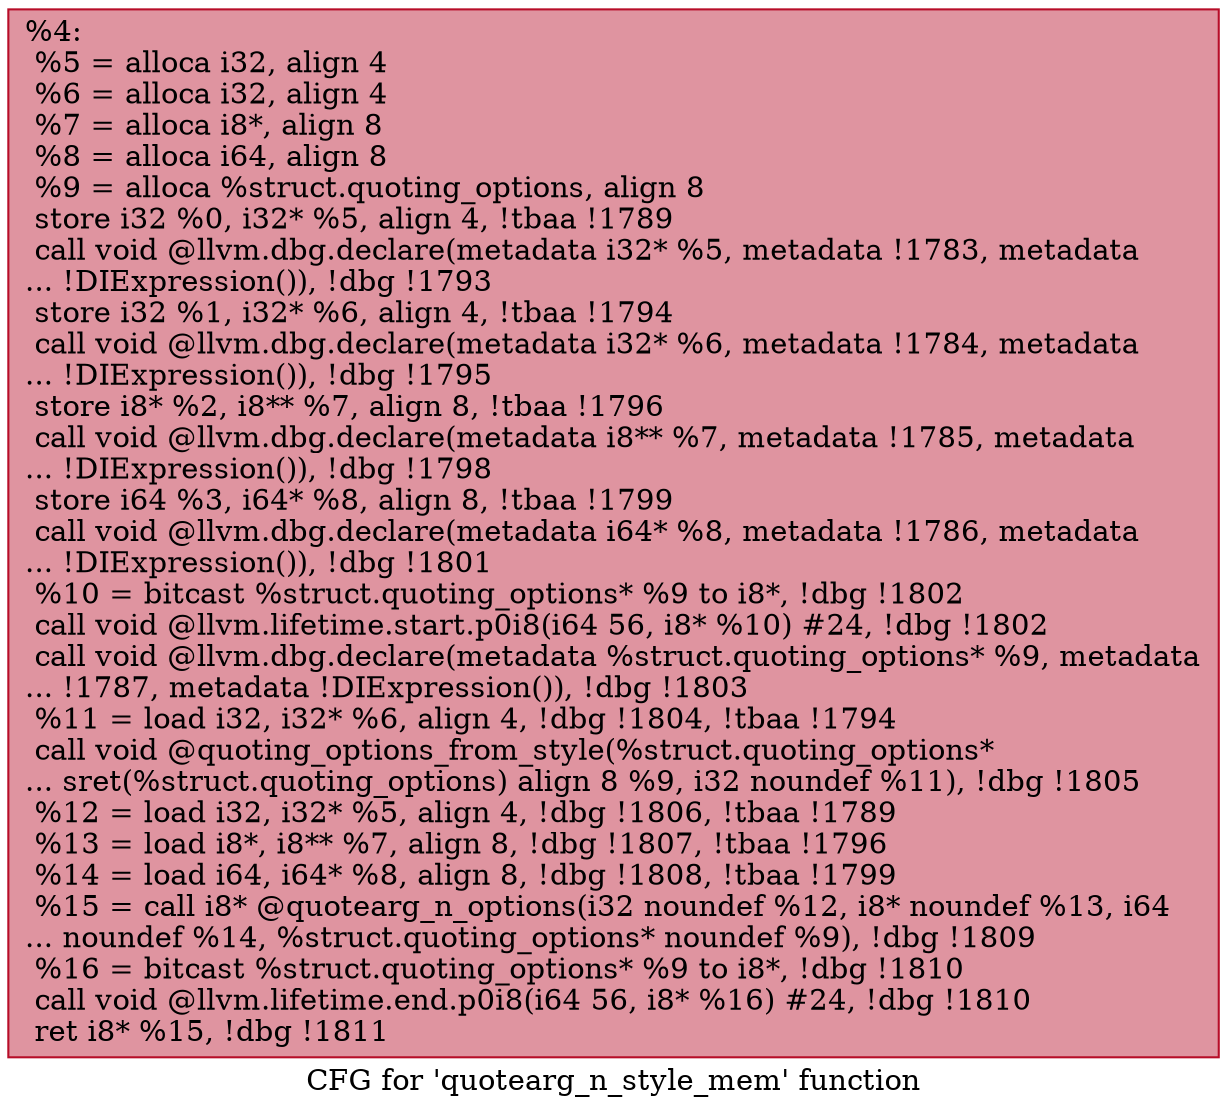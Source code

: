 digraph "CFG for 'quotearg_n_style_mem' function" {
	label="CFG for 'quotearg_n_style_mem' function";

	Node0x277e330 [shape=record,color="#b70d28ff", style=filled, fillcolor="#b70d2870",label="{%4:\l  %5 = alloca i32, align 4\l  %6 = alloca i32, align 4\l  %7 = alloca i8*, align 8\l  %8 = alloca i64, align 8\l  %9 = alloca %struct.quoting_options, align 8\l  store i32 %0, i32* %5, align 4, !tbaa !1789\l  call void @llvm.dbg.declare(metadata i32* %5, metadata !1783, metadata\l... !DIExpression()), !dbg !1793\l  store i32 %1, i32* %6, align 4, !tbaa !1794\l  call void @llvm.dbg.declare(metadata i32* %6, metadata !1784, metadata\l... !DIExpression()), !dbg !1795\l  store i8* %2, i8** %7, align 8, !tbaa !1796\l  call void @llvm.dbg.declare(metadata i8** %7, metadata !1785, metadata\l... !DIExpression()), !dbg !1798\l  store i64 %3, i64* %8, align 8, !tbaa !1799\l  call void @llvm.dbg.declare(metadata i64* %8, metadata !1786, metadata\l... !DIExpression()), !dbg !1801\l  %10 = bitcast %struct.quoting_options* %9 to i8*, !dbg !1802\l  call void @llvm.lifetime.start.p0i8(i64 56, i8* %10) #24, !dbg !1802\l  call void @llvm.dbg.declare(metadata %struct.quoting_options* %9, metadata\l... !1787, metadata !DIExpression()), !dbg !1803\l  %11 = load i32, i32* %6, align 4, !dbg !1804, !tbaa !1794\l  call void @quoting_options_from_style(%struct.quoting_options*\l... sret(%struct.quoting_options) align 8 %9, i32 noundef %11), !dbg !1805\l  %12 = load i32, i32* %5, align 4, !dbg !1806, !tbaa !1789\l  %13 = load i8*, i8** %7, align 8, !dbg !1807, !tbaa !1796\l  %14 = load i64, i64* %8, align 8, !dbg !1808, !tbaa !1799\l  %15 = call i8* @quotearg_n_options(i32 noundef %12, i8* noundef %13, i64\l... noundef %14, %struct.quoting_options* noundef %9), !dbg !1809\l  %16 = bitcast %struct.quoting_options* %9 to i8*, !dbg !1810\l  call void @llvm.lifetime.end.p0i8(i64 56, i8* %16) #24, !dbg !1810\l  ret i8* %15, !dbg !1811\l}"];
}

